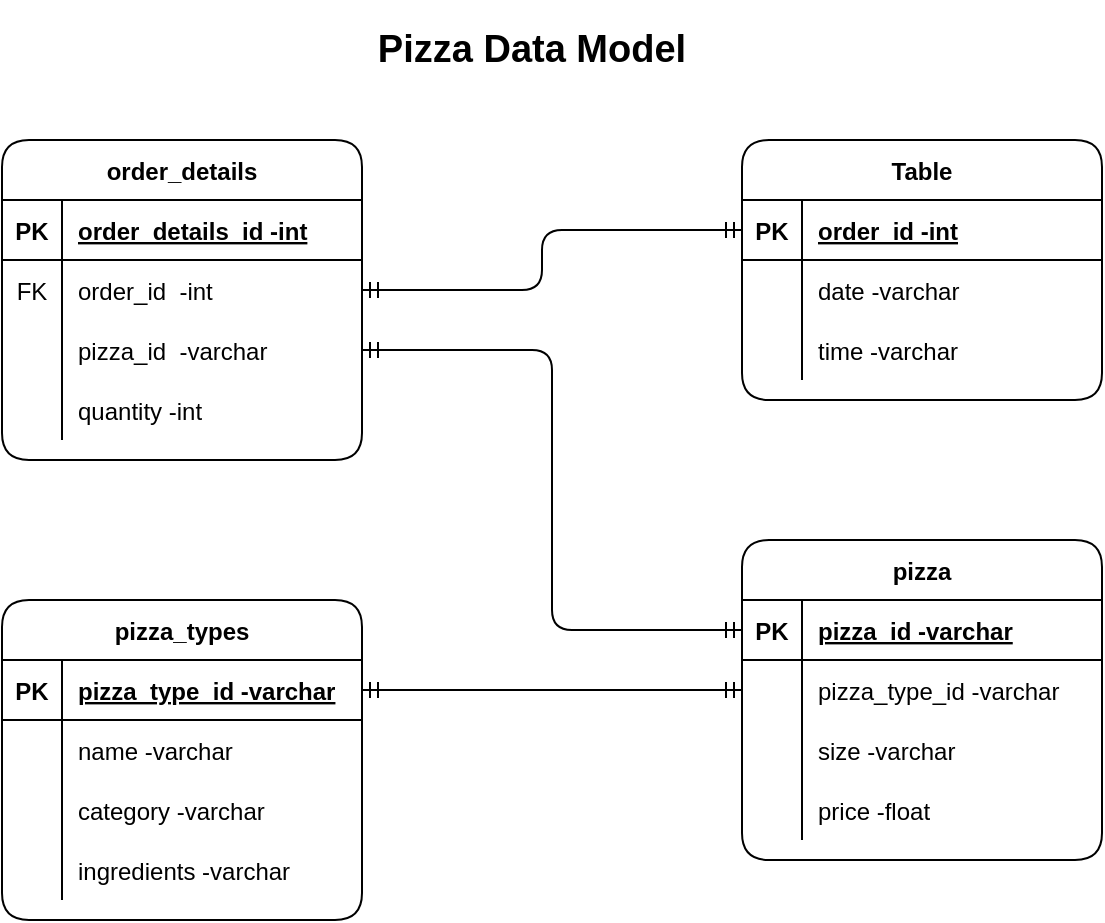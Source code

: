 <mxfile version="20.4.0" type="device"><diagram id="X_ARXTK8qtw7mwyeuwbs" name="Page-1"><mxGraphModel dx="782" dy="460" grid="1" gridSize="10" guides="1" tooltips="1" connect="1" arrows="1" fold="1" page="1" pageScale="1" pageWidth="827" pageHeight="1169" math="0" shadow="0"><root><mxCell id="0"/><mxCell id="1" parent="0"/><mxCell id="uVsmDwNYkQt1-PLjC34i-1" value="order_details" style="shape=table;startSize=30;container=1;collapsible=1;childLayout=tableLayout;fixedRows=1;rowLines=0;fontStyle=1;align=center;resizeLast=1;rounded=1;" parent="1" vertex="1"><mxGeometry x="120" y="80" width="180" height="160" as="geometry"/></mxCell><mxCell id="uVsmDwNYkQt1-PLjC34i-2" value="" style="shape=tableRow;horizontal=0;startSize=0;swimlaneHead=0;swimlaneBody=0;fillColor=none;collapsible=0;dropTarget=0;points=[[0,0.5],[1,0.5]];portConstraint=eastwest;top=0;left=0;right=0;bottom=1;rounded=1;" parent="uVsmDwNYkQt1-PLjC34i-1" vertex="1"><mxGeometry y="30" width="180" height="30" as="geometry"/></mxCell><mxCell id="uVsmDwNYkQt1-PLjC34i-3" value="PK" style="shape=partialRectangle;connectable=0;fillColor=none;top=0;left=0;bottom=0;right=0;fontStyle=1;overflow=hidden;rounded=1;" parent="uVsmDwNYkQt1-PLjC34i-2" vertex="1"><mxGeometry width="30" height="30" as="geometry"><mxRectangle width="30" height="30" as="alternateBounds"/></mxGeometry></mxCell><mxCell id="uVsmDwNYkQt1-PLjC34i-4" value="order_details_id -int" style="shape=partialRectangle;connectable=0;fillColor=none;top=0;left=0;bottom=0;right=0;align=left;spacingLeft=6;fontStyle=5;overflow=hidden;rounded=1;" parent="uVsmDwNYkQt1-PLjC34i-2" vertex="1"><mxGeometry x="30" width="150" height="30" as="geometry"><mxRectangle width="150" height="30" as="alternateBounds"/></mxGeometry></mxCell><mxCell id="uVsmDwNYkQt1-PLjC34i-5" value="" style="shape=tableRow;horizontal=0;startSize=0;swimlaneHead=0;swimlaneBody=0;fillColor=none;collapsible=0;dropTarget=0;points=[[0,0.5],[1,0.5]];portConstraint=eastwest;top=0;left=0;right=0;bottom=0;rounded=1;" parent="uVsmDwNYkQt1-PLjC34i-1" vertex="1"><mxGeometry y="60" width="180" height="30" as="geometry"/></mxCell><mxCell id="uVsmDwNYkQt1-PLjC34i-6" value="FK" style="shape=partialRectangle;connectable=0;fillColor=none;top=0;left=0;bottom=0;right=0;editable=1;overflow=hidden;rounded=1;" parent="uVsmDwNYkQt1-PLjC34i-5" vertex="1"><mxGeometry width="30" height="30" as="geometry"><mxRectangle width="30" height="30" as="alternateBounds"/></mxGeometry></mxCell><mxCell id="uVsmDwNYkQt1-PLjC34i-7" value="order_id  -int" style="shape=partialRectangle;connectable=0;fillColor=none;top=0;left=0;bottom=0;right=0;align=left;spacingLeft=6;overflow=hidden;rounded=1;" parent="uVsmDwNYkQt1-PLjC34i-5" vertex="1"><mxGeometry x="30" width="150" height="30" as="geometry"><mxRectangle width="150" height="30" as="alternateBounds"/></mxGeometry></mxCell><mxCell id="uVsmDwNYkQt1-PLjC34i-8" value="" style="shape=tableRow;horizontal=0;startSize=0;swimlaneHead=0;swimlaneBody=0;fillColor=none;collapsible=0;dropTarget=0;points=[[0,0.5],[1,0.5]];portConstraint=eastwest;top=0;left=0;right=0;bottom=0;rounded=1;" parent="uVsmDwNYkQt1-PLjC34i-1" vertex="1"><mxGeometry y="90" width="180" height="30" as="geometry"/></mxCell><mxCell id="uVsmDwNYkQt1-PLjC34i-9" value="" style="shape=partialRectangle;connectable=0;fillColor=none;top=0;left=0;bottom=0;right=0;editable=1;overflow=hidden;rounded=1;" parent="uVsmDwNYkQt1-PLjC34i-8" vertex="1"><mxGeometry width="30" height="30" as="geometry"><mxRectangle width="30" height="30" as="alternateBounds"/></mxGeometry></mxCell><mxCell id="uVsmDwNYkQt1-PLjC34i-10" value="pizza_id  -varchar" style="shape=partialRectangle;connectable=0;fillColor=none;top=0;left=0;bottom=0;right=0;align=left;spacingLeft=6;overflow=hidden;rounded=1;" parent="uVsmDwNYkQt1-PLjC34i-8" vertex="1"><mxGeometry x="30" width="150" height="30" as="geometry"><mxRectangle width="150" height="30" as="alternateBounds"/></mxGeometry></mxCell><mxCell id="uVsmDwNYkQt1-PLjC34i-11" value="" style="shape=tableRow;horizontal=0;startSize=0;swimlaneHead=0;swimlaneBody=0;fillColor=none;collapsible=0;dropTarget=0;points=[[0,0.5],[1,0.5]];portConstraint=eastwest;top=0;left=0;right=0;bottom=0;rounded=1;" parent="uVsmDwNYkQt1-PLjC34i-1" vertex="1"><mxGeometry y="120" width="180" height="30" as="geometry"/></mxCell><mxCell id="uVsmDwNYkQt1-PLjC34i-12" value="" style="shape=partialRectangle;connectable=0;fillColor=none;top=0;left=0;bottom=0;right=0;editable=1;overflow=hidden;rounded=1;" parent="uVsmDwNYkQt1-PLjC34i-11" vertex="1"><mxGeometry width="30" height="30" as="geometry"><mxRectangle width="30" height="30" as="alternateBounds"/></mxGeometry></mxCell><mxCell id="uVsmDwNYkQt1-PLjC34i-13" value="quantity -int" style="shape=partialRectangle;connectable=0;fillColor=none;top=0;left=0;bottom=0;right=0;align=left;spacingLeft=6;overflow=hidden;rounded=1;" parent="uVsmDwNYkQt1-PLjC34i-11" vertex="1"><mxGeometry x="30" width="150" height="30" as="geometry"><mxRectangle width="150" height="30" as="alternateBounds"/></mxGeometry></mxCell><mxCell id="uVsmDwNYkQt1-PLjC34i-14" value="Table" style="shape=table;startSize=30;container=1;collapsible=1;childLayout=tableLayout;fixedRows=1;rowLines=0;fontStyle=1;align=center;resizeLast=1;rounded=1;" parent="1" vertex="1"><mxGeometry x="490" y="80" width="180" height="130" as="geometry"/></mxCell><mxCell id="uVsmDwNYkQt1-PLjC34i-15" value="" style="shape=tableRow;horizontal=0;startSize=0;swimlaneHead=0;swimlaneBody=0;fillColor=none;collapsible=0;dropTarget=0;points=[[0,0.5],[1,0.5]];portConstraint=eastwest;top=0;left=0;right=0;bottom=1;rounded=1;" parent="uVsmDwNYkQt1-PLjC34i-14" vertex="1"><mxGeometry y="30" width="180" height="30" as="geometry"/></mxCell><mxCell id="uVsmDwNYkQt1-PLjC34i-16" value="PK" style="shape=partialRectangle;connectable=0;fillColor=none;top=0;left=0;bottom=0;right=0;fontStyle=1;overflow=hidden;rounded=1;" parent="uVsmDwNYkQt1-PLjC34i-15" vertex="1"><mxGeometry width="30" height="30" as="geometry"><mxRectangle width="30" height="30" as="alternateBounds"/></mxGeometry></mxCell><mxCell id="uVsmDwNYkQt1-PLjC34i-17" value="order_id -int" style="shape=partialRectangle;connectable=0;fillColor=none;top=0;left=0;bottom=0;right=0;align=left;spacingLeft=6;fontStyle=5;overflow=hidden;rounded=1;" parent="uVsmDwNYkQt1-PLjC34i-15" vertex="1"><mxGeometry x="30" width="150" height="30" as="geometry"><mxRectangle width="150" height="30" as="alternateBounds"/></mxGeometry></mxCell><mxCell id="uVsmDwNYkQt1-PLjC34i-18" value="" style="shape=tableRow;horizontal=0;startSize=0;swimlaneHead=0;swimlaneBody=0;fillColor=none;collapsible=0;dropTarget=0;points=[[0,0.5],[1,0.5]];portConstraint=eastwest;top=0;left=0;right=0;bottom=0;rounded=1;" parent="uVsmDwNYkQt1-PLjC34i-14" vertex="1"><mxGeometry y="60" width="180" height="30" as="geometry"/></mxCell><mxCell id="uVsmDwNYkQt1-PLjC34i-19" value="" style="shape=partialRectangle;connectable=0;fillColor=none;top=0;left=0;bottom=0;right=0;editable=1;overflow=hidden;rounded=1;" parent="uVsmDwNYkQt1-PLjC34i-18" vertex="1"><mxGeometry width="30" height="30" as="geometry"><mxRectangle width="30" height="30" as="alternateBounds"/></mxGeometry></mxCell><mxCell id="uVsmDwNYkQt1-PLjC34i-20" value="date -varchar" style="shape=partialRectangle;connectable=0;fillColor=none;top=0;left=0;bottom=0;right=0;align=left;spacingLeft=6;overflow=hidden;rounded=1;" parent="uVsmDwNYkQt1-PLjC34i-18" vertex="1"><mxGeometry x="30" width="150" height="30" as="geometry"><mxRectangle width="150" height="30" as="alternateBounds"/></mxGeometry></mxCell><mxCell id="uVsmDwNYkQt1-PLjC34i-21" value="" style="shape=tableRow;horizontal=0;startSize=0;swimlaneHead=0;swimlaneBody=0;fillColor=none;collapsible=0;dropTarget=0;points=[[0,0.5],[1,0.5]];portConstraint=eastwest;top=0;left=0;right=0;bottom=0;rounded=1;" parent="uVsmDwNYkQt1-PLjC34i-14" vertex="1"><mxGeometry y="90" width="180" height="30" as="geometry"/></mxCell><mxCell id="uVsmDwNYkQt1-PLjC34i-22" value="" style="shape=partialRectangle;connectable=0;fillColor=none;top=0;left=0;bottom=0;right=0;editable=1;overflow=hidden;rounded=1;" parent="uVsmDwNYkQt1-PLjC34i-21" vertex="1"><mxGeometry width="30" height="30" as="geometry"><mxRectangle width="30" height="30" as="alternateBounds"/></mxGeometry></mxCell><mxCell id="uVsmDwNYkQt1-PLjC34i-23" value="time -varchar" style="shape=partialRectangle;connectable=0;fillColor=none;top=0;left=0;bottom=0;right=0;align=left;spacingLeft=6;overflow=hidden;rounded=1;" parent="uVsmDwNYkQt1-PLjC34i-21" vertex="1"><mxGeometry x="30" width="150" height="30" as="geometry"><mxRectangle width="150" height="30" as="alternateBounds"/></mxGeometry></mxCell><mxCell id="uVsmDwNYkQt1-PLjC34i-27" value="pizza_types" style="shape=table;startSize=30;container=1;collapsible=1;childLayout=tableLayout;fixedRows=1;rowLines=0;fontStyle=1;align=center;resizeLast=1;rounded=1;" parent="1" vertex="1"><mxGeometry x="120" y="310" width="180" height="160" as="geometry"/></mxCell><mxCell id="uVsmDwNYkQt1-PLjC34i-28" value="" style="shape=tableRow;horizontal=0;startSize=0;swimlaneHead=0;swimlaneBody=0;fillColor=none;collapsible=0;dropTarget=0;points=[[0,0.5],[1,0.5]];portConstraint=eastwest;top=0;left=0;right=0;bottom=1;rounded=1;" parent="uVsmDwNYkQt1-PLjC34i-27" vertex="1"><mxGeometry y="30" width="180" height="30" as="geometry"/></mxCell><mxCell id="uVsmDwNYkQt1-PLjC34i-29" value="PK" style="shape=partialRectangle;connectable=0;fillColor=none;top=0;left=0;bottom=0;right=0;fontStyle=1;overflow=hidden;rounded=1;" parent="uVsmDwNYkQt1-PLjC34i-28" vertex="1"><mxGeometry width="30" height="30" as="geometry"><mxRectangle width="30" height="30" as="alternateBounds"/></mxGeometry></mxCell><mxCell id="uVsmDwNYkQt1-PLjC34i-30" value="pizza_type_id -varchar" style="shape=partialRectangle;connectable=0;fillColor=none;top=0;left=0;bottom=0;right=0;align=left;spacingLeft=6;fontStyle=5;overflow=hidden;rounded=1;" parent="uVsmDwNYkQt1-PLjC34i-28" vertex="1"><mxGeometry x="30" width="150" height="30" as="geometry"><mxRectangle width="150" height="30" as="alternateBounds"/></mxGeometry></mxCell><mxCell id="uVsmDwNYkQt1-PLjC34i-31" value="" style="shape=tableRow;horizontal=0;startSize=0;swimlaneHead=0;swimlaneBody=0;fillColor=none;collapsible=0;dropTarget=0;points=[[0,0.5],[1,0.5]];portConstraint=eastwest;top=0;left=0;right=0;bottom=0;rounded=1;" parent="uVsmDwNYkQt1-PLjC34i-27" vertex="1"><mxGeometry y="60" width="180" height="30" as="geometry"/></mxCell><mxCell id="uVsmDwNYkQt1-PLjC34i-32" value="" style="shape=partialRectangle;connectable=0;fillColor=none;top=0;left=0;bottom=0;right=0;editable=1;overflow=hidden;rounded=1;" parent="uVsmDwNYkQt1-PLjC34i-31" vertex="1"><mxGeometry width="30" height="30" as="geometry"><mxRectangle width="30" height="30" as="alternateBounds"/></mxGeometry></mxCell><mxCell id="uVsmDwNYkQt1-PLjC34i-33" value="name -varchar" style="shape=partialRectangle;connectable=0;fillColor=none;top=0;left=0;bottom=0;right=0;align=left;spacingLeft=6;overflow=hidden;rounded=1;" parent="uVsmDwNYkQt1-PLjC34i-31" vertex="1"><mxGeometry x="30" width="150" height="30" as="geometry"><mxRectangle width="150" height="30" as="alternateBounds"/></mxGeometry></mxCell><mxCell id="uVsmDwNYkQt1-PLjC34i-34" value="" style="shape=tableRow;horizontal=0;startSize=0;swimlaneHead=0;swimlaneBody=0;fillColor=none;collapsible=0;dropTarget=0;points=[[0,0.5],[1,0.5]];portConstraint=eastwest;top=0;left=0;right=0;bottom=0;rounded=1;" parent="uVsmDwNYkQt1-PLjC34i-27" vertex="1"><mxGeometry y="90" width="180" height="30" as="geometry"/></mxCell><mxCell id="uVsmDwNYkQt1-PLjC34i-35" value="" style="shape=partialRectangle;connectable=0;fillColor=none;top=0;left=0;bottom=0;right=0;editable=1;overflow=hidden;rounded=1;" parent="uVsmDwNYkQt1-PLjC34i-34" vertex="1"><mxGeometry width="30" height="30" as="geometry"><mxRectangle width="30" height="30" as="alternateBounds"/></mxGeometry></mxCell><mxCell id="uVsmDwNYkQt1-PLjC34i-36" value="category -varchar" style="shape=partialRectangle;connectable=0;fillColor=none;top=0;left=0;bottom=0;right=0;align=left;spacingLeft=6;overflow=hidden;rounded=1;" parent="uVsmDwNYkQt1-PLjC34i-34" vertex="1"><mxGeometry x="30" width="150" height="30" as="geometry"><mxRectangle width="150" height="30" as="alternateBounds"/></mxGeometry></mxCell><mxCell id="uVsmDwNYkQt1-PLjC34i-37" value="" style="shape=tableRow;horizontal=0;startSize=0;swimlaneHead=0;swimlaneBody=0;fillColor=none;collapsible=0;dropTarget=0;points=[[0,0.5],[1,0.5]];portConstraint=eastwest;top=0;left=0;right=0;bottom=0;rounded=1;" parent="uVsmDwNYkQt1-PLjC34i-27" vertex="1"><mxGeometry y="120" width="180" height="30" as="geometry"/></mxCell><mxCell id="uVsmDwNYkQt1-PLjC34i-38" value="" style="shape=partialRectangle;connectable=0;fillColor=none;top=0;left=0;bottom=0;right=0;editable=1;overflow=hidden;rounded=1;" parent="uVsmDwNYkQt1-PLjC34i-37" vertex="1"><mxGeometry width="30" height="30" as="geometry"><mxRectangle width="30" height="30" as="alternateBounds"/></mxGeometry></mxCell><mxCell id="uVsmDwNYkQt1-PLjC34i-39" value="ingredients -varchar" style="shape=partialRectangle;connectable=0;fillColor=none;top=0;left=0;bottom=0;right=0;align=left;spacingLeft=6;overflow=hidden;rounded=1;" parent="uVsmDwNYkQt1-PLjC34i-37" vertex="1"><mxGeometry x="30" width="150" height="30" as="geometry"><mxRectangle width="150" height="30" as="alternateBounds"/></mxGeometry></mxCell><mxCell id="uVsmDwNYkQt1-PLjC34i-40" value="pizza" style="shape=table;startSize=30;container=1;collapsible=1;childLayout=tableLayout;fixedRows=1;rowLines=0;fontStyle=1;align=center;resizeLast=1;rounded=1;" parent="1" vertex="1"><mxGeometry x="490" y="280" width="180" height="160" as="geometry"/></mxCell><mxCell id="uVsmDwNYkQt1-PLjC34i-41" value="" style="shape=tableRow;horizontal=0;startSize=0;swimlaneHead=0;swimlaneBody=0;fillColor=none;collapsible=0;dropTarget=0;points=[[0,0.5],[1,0.5]];portConstraint=eastwest;top=0;left=0;right=0;bottom=1;rounded=1;" parent="uVsmDwNYkQt1-PLjC34i-40" vertex="1"><mxGeometry y="30" width="180" height="30" as="geometry"/></mxCell><mxCell id="uVsmDwNYkQt1-PLjC34i-42" value="PK" style="shape=partialRectangle;connectable=0;fillColor=none;top=0;left=0;bottom=0;right=0;fontStyle=1;overflow=hidden;rounded=1;" parent="uVsmDwNYkQt1-PLjC34i-41" vertex="1"><mxGeometry width="30" height="30" as="geometry"><mxRectangle width="30" height="30" as="alternateBounds"/></mxGeometry></mxCell><mxCell id="uVsmDwNYkQt1-PLjC34i-43" value="pizza_id -varchar" style="shape=partialRectangle;connectable=0;fillColor=none;top=0;left=0;bottom=0;right=0;align=left;spacingLeft=6;fontStyle=5;overflow=hidden;rounded=1;" parent="uVsmDwNYkQt1-PLjC34i-41" vertex="1"><mxGeometry x="30" width="150" height="30" as="geometry"><mxRectangle width="150" height="30" as="alternateBounds"/></mxGeometry></mxCell><mxCell id="uVsmDwNYkQt1-PLjC34i-44" value="" style="shape=tableRow;horizontal=0;startSize=0;swimlaneHead=0;swimlaneBody=0;fillColor=none;collapsible=0;dropTarget=0;points=[[0,0.5],[1,0.5]];portConstraint=eastwest;top=0;left=0;right=0;bottom=0;rounded=1;" parent="uVsmDwNYkQt1-PLjC34i-40" vertex="1"><mxGeometry y="60" width="180" height="30" as="geometry"/></mxCell><mxCell id="uVsmDwNYkQt1-PLjC34i-45" value="" style="shape=partialRectangle;connectable=0;fillColor=none;top=0;left=0;bottom=0;right=0;editable=1;overflow=hidden;rounded=1;" parent="uVsmDwNYkQt1-PLjC34i-44" vertex="1"><mxGeometry width="30" height="30" as="geometry"><mxRectangle width="30" height="30" as="alternateBounds"/></mxGeometry></mxCell><mxCell id="uVsmDwNYkQt1-PLjC34i-46" value="pizza_type_id -varchar" style="shape=partialRectangle;connectable=0;fillColor=none;top=0;left=0;bottom=0;right=0;align=left;spacingLeft=6;overflow=hidden;rounded=1;" parent="uVsmDwNYkQt1-PLjC34i-44" vertex="1"><mxGeometry x="30" width="150" height="30" as="geometry"><mxRectangle width="150" height="30" as="alternateBounds"/></mxGeometry></mxCell><mxCell id="uVsmDwNYkQt1-PLjC34i-47" value="" style="shape=tableRow;horizontal=0;startSize=0;swimlaneHead=0;swimlaneBody=0;fillColor=none;collapsible=0;dropTarget=0;points=[[0,0.5],[1,0.5]];portConstraint=eastwest;top=0;left=0;right=0;bottom=0;rounded=1;" parent="uVsmDwNYkQt1-PLjC34i-40" vertex="1"><mxGeometry y="90" width="180" height="30" as="geometry"/></mxCell><mxCell id="uVsmDwNYkQt1-PLjC34i-48" value="" style="shape=partialRectangle;connectable=0;fillColor=none;top=0;left=0;bottom=0;right=0;editable=1;overflow=hidden;rounded=1;" parent="uVsmDwNYkQt1-PLjC34i-47" vertex="1"><mxGeometry width="30" height="30" as="geometry"><mxRectangle width="30" height="30" as="alternateBounds"/></mxGeometry></mxCell><mxCell id="uVsmDwNYkQt1-PLjC34i-49" value="size -varchar" style="shape=partialRectangle;connectable=0;fillColor=none;top=0;left=0;bottom=0;right=0;align=left;spacingLeft=6;overflow=hidden;rounded=1;" parent="uVsmDwNYkQt1-PLjC34i-47" vertex="1"><mxGeometry x="30" width="150" height="30" as="geometry"><mxRectangle width="150" height="30" as="alternateBounds"/></mxGeometry></mxCell><mxCell id="uVsmDwNYkQt1-PLjC34i-50" value="" style="shape=tableRow;horizontal=0;startSize=0;swimlaneHead=0;swimlaneBody=0;fillColor=none;collapsible=0;dropTarget=0;points=[[0,0.5],[1,0.5]];portConstraint=eastwest;top=0;left=0;right=0;bottom=0;rounded=1;" parent="uVsmDwNYkQt1-PLjC34i-40" vertex="1"><mxGeometry y="120" width="180" height="30" as="geometry"/></mxCell><mxCell id="uVsmDwNYkQt1-PLjC34i-51" value="" style="shape=partialRectangle;connectable=0;fillColor=none;top=0;left=0;bottom=0;right=0;editable=1;overflow=hidden;rounded=1;" parent="uVsmDwNYkQt1-PLjC34i-50" vertex="1"><mxGeometry width="30" height="30" as="geometry"><mxRectangle width="30" height="30" as="alternateBounds"/></mxGeometry></mxCell><mxCell id="uVsmDwNYkQt1-PLjC34i-52" value="price -float" style="shape=partialRectangle;connectable=0;fillColor=none;top=0;left=0;bottom=0;right=0;align=left;spacingLeft=6;overflow=hidden;rounded=1;" parent="uVsmDwNYkQt1-PLjC34i-50" vertex="1"><mxGeometry x="30" width="150" height="30" as="geometry"><mxRectangle width="150" height="30" as="alternateBounds"/></mxGeometry></mxCell><mxCell id="uVsmDwNYkQt1-PLjC34i-66" value="" style="edgeStyle=elbowEdgeStyle;fontSize=12;html=1;endArrow=ERmandOne;startArrow=ERmandOne;rounded=1;entryX=1;entryY=0.5;entryDx=0;entryDy=0;exitX=0;exitY=0.5;exitDx=0;exitDy=0;" parent="1" source="uVsmDwNYkQt1-PLjC34i-15" target="uVsmDwNYkQt1-PLjC34i-5" edge="1"><mxGeometry width="100" height="100" relative="1" as="geometry"><mxPoint x="440" y="110" as="sourcePoint"/><mxPoint x="450" y="240" as="targetPoint"/><Array as="points"><mxPoint x="390" y="140"/><mxPoint x="460" y="120"/><mxPoint x="490" y="120"/></Array></mxGeometry></mxCell><mxCell id="uVsmDwNYkQt1-PLjC34i-68" value="" style="edgeStyle=orthogonalEdgeStyle;fontSize=12;html=1;endArrow=ERmandOne;startArrow=ERmandOne;rounded=1;exitX=1;exitY=0.5;exitDx=0;exitDy=0;entryX=0;entryY=0.5;entryDx=0;entryDy=0;" parent="1" source="uVsmDwNYkQt1-PLjC34i-8" target="uVsmDwNYkQt1-PLjC34i-41" edge="1"><mxGeometry width="100" height="100" relative="1" as="geometry"><mxPoint x="350" y="340" as="sourcePoint"/><mxPoint x="450" y="240" as="targetPoint"/></mxGeometry></mxCell><mxCell id="uVsmDwNYkQt1-PLjC34i-69" value="" style="edgeStyle=entityRelationEdgeStyle;fontSize=12;html=1;endArrow=ERmandOne;startArrow=ERmandOne;rounded=1;exitX=1;exitY=0.5;exitDx=0;exitDy=0;entryX=0;entryY=0.5;entryDx=0;entryDy=0;" parent="1" source="uVsmDwNYkQt1-PLjC34i-28" target="uVsmDwNYkQt1-PLjC34i-44" edge="1"><mxGeometry width="100" height="100" relative="1" as="geometry"><mxPoint x="370" y="470" as="sourcePoint"/><mxPoint x="470" y="370" as="targetPoint"/></mxGeometry></mxCell><mxCell id="4TQH5QA9m1PpUp5JcpHC-3" value="&lt;b&gt;&lt;font style=&quot;font-size: 19px;&quot;&gt;Pizza Data Model&lt;/font&gt;&lt;/b&gt;" style="text;html=1;strokeColor=none;fillColor=none;align=center;verticalAlign=middle;whiteSpace=wrap;rounded=0;" vertex="1" parent="1"><mxGeometry x="250" y="10" width="270" height="50" as="geometry"/></mxCell></root></mxGraphModel></diagram></mxfile>